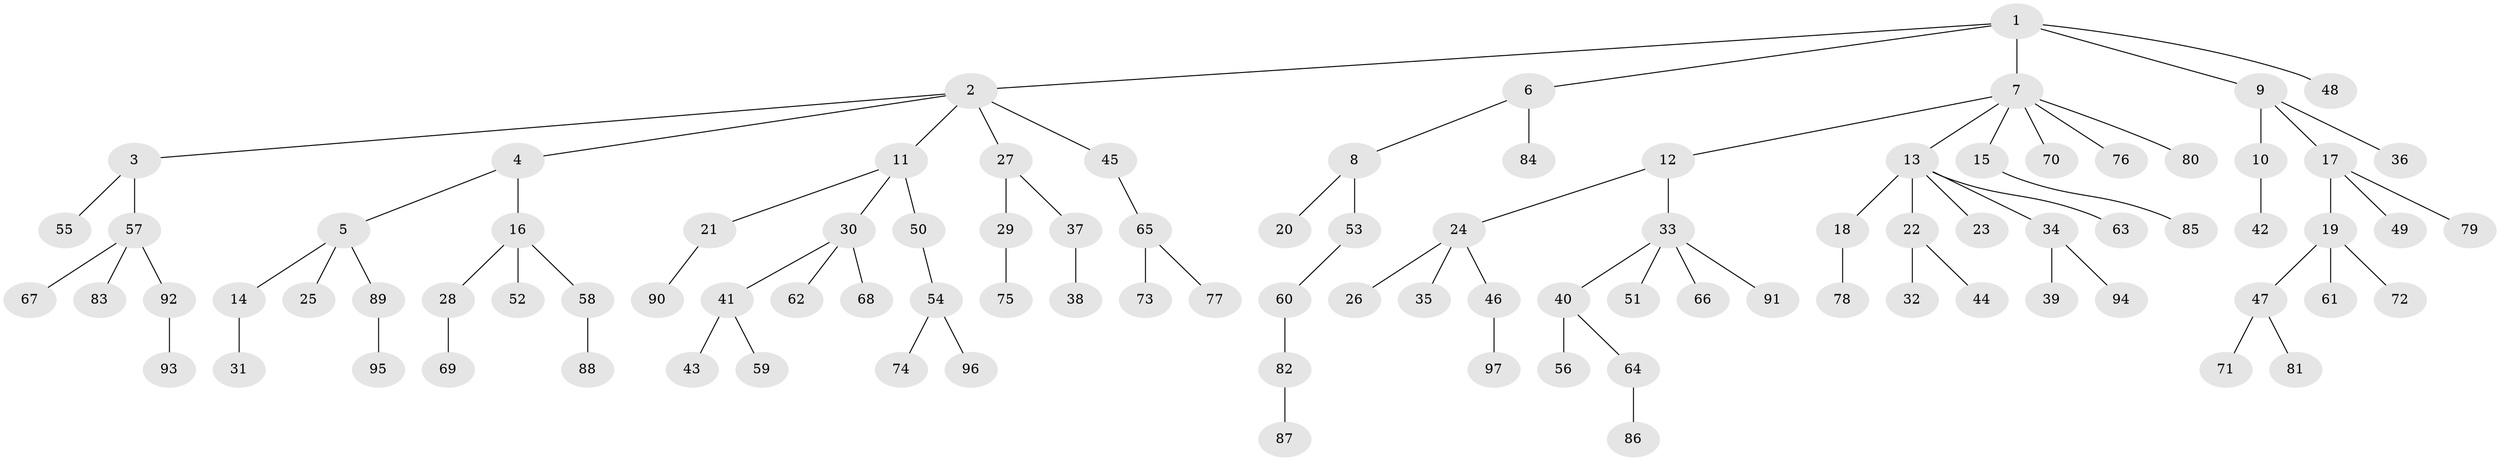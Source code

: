 // Generated by graph-tools (version 1.1) at 2025/53/03/09/25 04:53:38]
// undirected, 97 vertices, 96 edges
graph export_dot {
graph [start="1"]
  node [color=gray90,style=filled];
  1;
  2;
  3;
  4;
  5;
  6;
  7;
  8;
  9;
  10;
  11;
  12;
  13;
  14;
  15;
  16;
  17;
  18;
  19;
  20;
  21;
  22;
  23;
  24;
  25;
  26;
  27;
  28;
  29;
  30;
  31;
  32;
  33;
  34;
  35;
  36;
  37;
  38;
  39;
  40;
  41;
  42;
  43;
  44;
  45;
  46;
  47;
  48;
  49;
  50;
  51;
  52;
  53;
  54;
  55;
  56;
  57;
  58;
  59;
  60;
  61;
  62;
  63;
  64;
  65;
  66;
  67;
  68;
  69;
  70;
  71;
  72;
  73;
  74;
  75;
  76;
  77;
  78;
  79;
  80;
  81;
  82;
  83;
  84;
  85;
  86;
  87;
  88;
  89;
  90;
  91;
  92;
  93;
  94;
  95;
  96;
  97;
  1 -- 2;
  1 -- 6;
  1 -- 7;
  1 -- 9;
  1 -- 48;
  2 -- 3;
  2 -- 4;
  2 -- 11;
  2 -- 27;
  2 -- 45;
  3 -- 55;
  3 -- 57;
  4 -- 5;
  4 -- 16;
  5 -- 14;
  5 -- 25;
  5 -- 89;
  6 -- 8;
  6 -- 84;
  7 -- 12;
  7 -- 13;
  7 -- 15;
  7 -- 70;
  7 -- 76;
  7 -- 80;
  8 -- 20;
  8 -- 53;
  9 -- 10;
  9 -- 17;
  9 -- 36;
  10 -- 42;
  11 -- 21;
  11 -- 30;
  11 -- 50;
  12 -- 24;
  12 -- 33;
  13 -- 18;
  13 -- 22;
  13 -- 23;
  13 -- 34;
  13 -- 63;
  14 -- 31;
  15 -- 85;
  16 -- 28;
  16 -- 52;
  16 -- 58;
  17 -- 19;
  17 -- 49;
  17 -- 79;
  18 -- 78;
  19 -- 47;
  19 -- 61;
  19 -- 72;
  21 -- 90;
  22 -- 32;
  22 -- 44;
  24 -- 26;
  24 -- 35;
  24 -- 46;
  27 -- 29;
  27 -- 37;
  28 -- 69;
  29 -- 75;
  30 -- 41;
  30 -- 62;
  30 -- 68;
  33 -- 40;
  33 -- 51;
  33 -- 66;
  33 -- 91;
  34 -- 39;
  34 -- 94;
  37 -- 38;
  40 -- 56;
  40 -- 64;
  41 -- 43;
  41 -- 59;
  45 -- 65;
  46 -- 97;
  47 -- 71;
  47 -- 81;
  50 -- 54;
  53 -- 60;
  54 -- 74;
  54 -- 96;
  57 -- 67;
  57 -- 83;
  57 -- 92;
  58 -- 88;
  60 -- 82;
  64 -- 86;
  65 -- 73;
  65 -- 77;
  82 -- 87;
  89 -- 95;
  92 -- 93;
}
